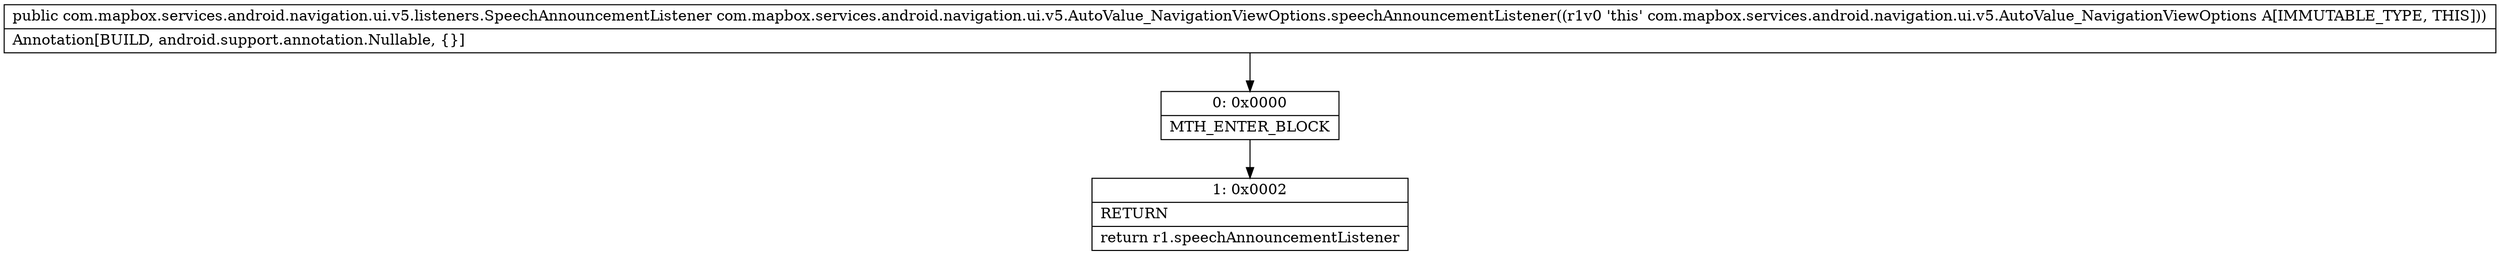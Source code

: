 digraph "CFG forcom.mapbox.services.android.navigation.ui.v5.AutoValue_NavigationViewOptions.speechAnnouncementListener()Lcom\/mapbox\/services\/android\/navigation\/ui\/v5\/listeners\/SpeechAnnouncementListener;" {
Node_0 [shape=record,label="{0\:\ 0x0000|MTH_ENTER_BLOCK\l}"];
Node_1 [shape=record,label="{1\:\ 0x0002|RETURN\l|return r1.speechAnnouncementListener\l}"];
MethodNode[shape=record,label="{public com.mapbox.services.android.navigation.ui.v5.listeners.SpeechAnnouncementListener com.mapbox.services.android.navigation.ui.v5.AutoValue_NavigationViewOptions.speechAnnouncementListener((r1v0 'this' com.mapbox.services.android.navigation.ui.v5.AutoValue_NavigationViewOptions A[IMMUTABLE_TYPE, THIS]))  | Annotation[BUILD, android.support.annotation.Nullable, \{\}]\l}"];
MethodNode -> Node_0;
Node_0 -> Node_1;
}

